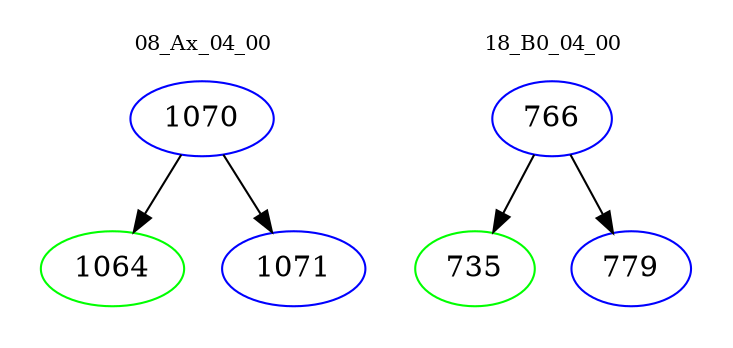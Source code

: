 digraph{
subgraph cluster_0 {
color = white
label = "08_Ax_04_00";
fontsize=10;
T0_1070 [label="1070", color="blue"]
T0_1070 -> T0_1064 [color="black"]
T0_1064 [label="1064", color="green"]
T0_1070 -> T0_1071 [color="black"]
T0_1071 [label="1071", color="blue"]
}
subgraph cluster_1 {
color = white
label = "18_B0_04_00";
fontsize=10;
T1_766 [label="766", color="blue"]
T1_766 -> T1_735 [color="black"]
T1_735 [label="735", color="green"]
T1_766 -> T1_779 [color="black"]
T1_779 [label="779", color="blue"]
}
}
